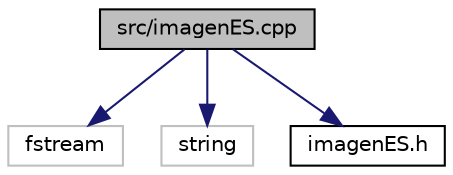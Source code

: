 digraph "src/imagenES.cpp"
{
 // LATEX_PDF_SIZE
  edge [fontname="Helvetica",fontsize="10",labelfontname="Helvetica",labelfontsize="10"];
  node [fontname="Helvetica",fontsize="10",shape=record];
  Node1 [label="src/imagenES.cpp",height=0.2,width=0.4,color="black", fillcolor="grey75", style="filled", fontcolor="black",tooltip="Fichero con definiciones para la E/S de imágenes."];
  Node1 -> Node2 [color="midnightblue",fontsize="10",style="solid",fontname="Helvetica"];
  Node2 [label="fstream",height=0.2,width=0.4,color="grey75", fillcolor="white", style="filled",tooltip=" "];
  Node1 -> Node3 [color="midnightblue",fontsize="10",style="solid",fontname="Helvetica"];
  Node3 [label="string",height=0.2,width=0.4,color="grey75", fillcolor="white", style="filled",tooltip=" "];
  Node1 -> Node4 [color="midnightblue",fontsize="10",style="solid",fontname="Helvetica"];
  Node4 [label="imagenES.h",height=0.2,width=0.4,color="black", fillcolor="white", style="filled",URL="$imagen_e_s_8h.html",tooltip="Fichero cabecera para la E/S de imágenes."];
}
